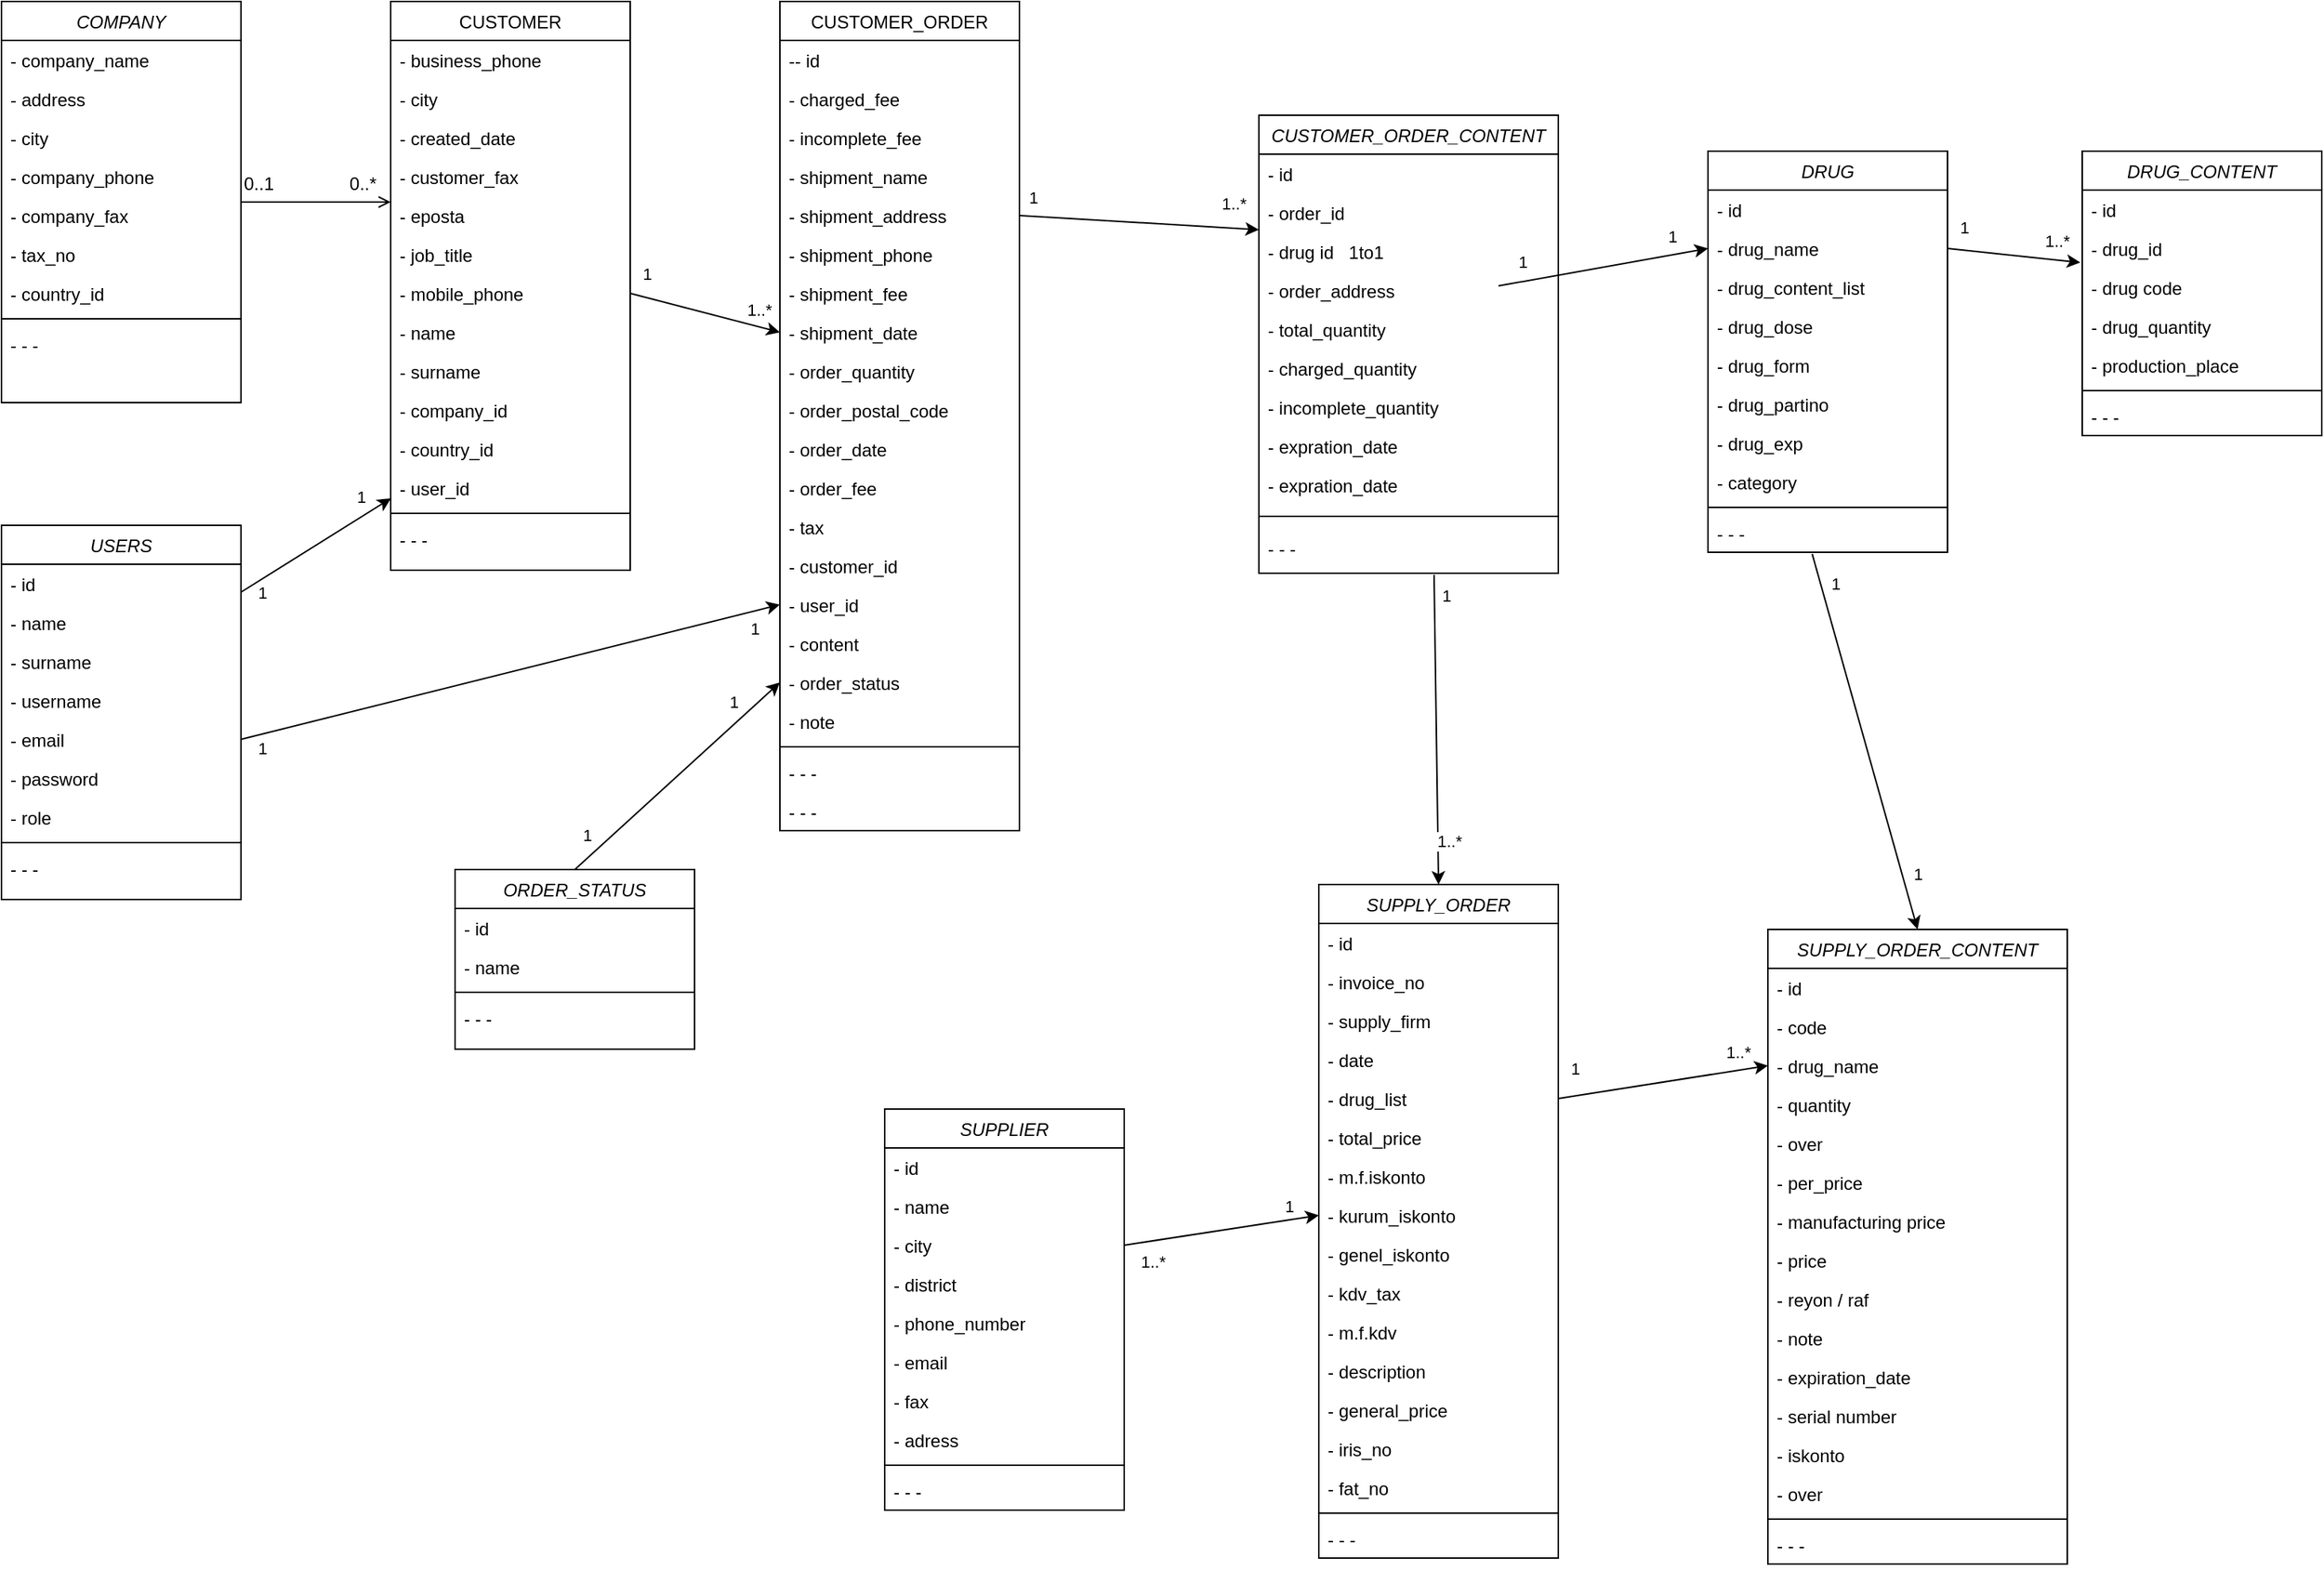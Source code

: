 <mxfile version="13.8.8" type="github">
  <diagram id="C5RBs43oDa-KdzZeNtuy" name="Page-1">
    <mxGraphModel dx="1460" dy="577" grid="1" gridSize="10" guides="1" tooltips="1" connect="1" arrows="1" fold="1" page="1" pageScale="1" pageWidth="827" pageHeight="1169" math="0" shadow="0">
      <root>
        <mxCell id="WIyWlLk6GJQsqaUBKTNV-0" />
        <mxCell id="WIyWlLk6GJQsqaUBKTNV-1" parent="WIyWlLk6GJQsqaUBKTNV-0" />
        <mxCell id="zkfFHV4jXpPFQw0GAbJ--0" value="COMPANY&#xa;" style="swimlane;fontStyle=2;align=center;verticalAlign=top;childLayout=stackLayout;horizontal=1;startSize=26;horizontalStack=0;resizeParent=1;resizeLast=0;collapsible=1;marginBottom=0;rounded=0;shadow=0;strokeWidth=1;" parent="WIyWlLk6GJQsqaUBKTNV-1" vertex="1">
          <mxGeometry x="30" y="30" width="160" height="268" as="geometry">
            <mxRectangle x="230" y="140" width="160" height="26" as="alternateBounds" />
          </mxGeometry>
        </mxCell>
        <mxCell id="zkfFHV4jXpPFQw0GAbJ--1" value="- company_name" style="text;align=left;verticalAlign=top;spacingLeft=4;spacingRight=4;overflow=hidden;rotatable=0;points=[[0,0.5],[1,0.5]];portConstraint=eastwest;" parent="zkfFHV4jXpPFQw0GAbJ--0" vertex="1">
          <mxGeometry y="26" width="160" height="26" as="geometry" />
        </mxCell>
        <mxCell id="IGOX1O0Ey2SUrrehoA98-3" value="- address" style="text;align=left;verticalAlign=top;spacingLeft=4;spacingRight=4;overflow=hidden;rotatable=0;points=[[0,0.5],[1,0.5]];portConstraint=eastwest;" parent="zkfFHV4jXpPFQw0GAbJ--0" vertex="1">
          <mxGeometry y="52" width="160" height="26" as="geometry" />
        </mxCell>
        <mxCell id="IGOX1O0Ey2SUrrehoA98-4" value="- city" style="text;align=left;verticalAlign=top;spacingLeft=4;spacingRight=4;overflow=hidden;rotatable=0;points=[[0,0.5],[1,0.5]];portConstraint=eastwest;" parent="zkfFHV4jXpPFQw0GAbJ--0" vertex="1">
          <mxGeometry y="78" width="160" height="26" as="geometry" />
        </mxCell>
        <mxCell id="zkfFHV4jXpPFQw0GAbJ--2" value="- company_phone" style="text;align=left;verticalAlign=top;spacingLeft=4;spacingRight=4;overflow=hidden;rotatable=0;points=[[0,0.5],[1,0.5]];portConstraint=eastwest;rounded=0;shadow=0;html=0;" parent="zkfFHV4jXpPFQw0GAbJ--0" vertex="1">
          <mxGeometry y="104" width="160" height="26" as="geometry" />
        </mxCell>
        <mxCell id="IGOX1O0Ey2SUrrehoA98-12" value="- company_fax" style="text;align=left;verticalAlign=top;spacingLeft=4;spacingRight=4;overflow=hidden;rotatable=0;points=[[0,0.5],[1,0.5]];portConstraint=eastwest;rounded=0;shadow=0;html=0;" parent="zkfFHV4jXpPFQw0GAbJ--0" vertex="1">
          <mxGeometry y="130" width="160" height="26" as="geometry" />
        </mxCell>
        <mxCell id="zkfFHV4jXpPFQw0GAbJ--3" value="- tax_no" style="text;align=left;verticalAlign=top;spacingLeft=4;spacingRight=4;overflow=hidden;rotatable=0;points=[[0,0.5],[1,0.5]];portConstraint=eastwest;rounded=0;shadow=0;html=0;" parent="zkfFHV4jXpPFQw0GAbJ--0" vertex="1">
          <mxGeometry y="156" width="160" height="26" as="geometry" />
        </mxCell>
        <mxCell id="IGOX1O0Ey2SUrrehoA98-0" value="- country_id" style="text;align=left;verticalAlign=top;spacingLeft=4;spacingRight=4;overflow=hidden;rotatable=0;points=[[0,0.5],[1,0.5]];portConstraint=eastwest;rounded=0;shadow=0;html=0;" parent="zkfFHV4jXpPFQw0GAbJ--0" vertex="1">
          <mxGeometry y="182" width="160" height="26" as="geometry" />
        </mxCell>
        <mxCell id="zkfFHV4jXpPFQw0GAbJ--4" value="" style="line;html=1;strokeWidth=1;align=left;verticalAlign=middle;spacingTop=-1;spacingLeft=3;spacingRight=3;rotatable=0;labelPosition=right;points=[];portConstraint=eastwest;" parent="zkfFHV4jXpPFQw0GAbJ--0" vertex="1">
          <mxGeometry y="208" width="160" height="8" as="geometry" />
        </mxCell>
        <mxCell id="zkfFHV4jXpPFQw0GAbJ--5" value="- - - " style="text;align=left;verticalAlign=top;spacingLeft=4;spacingRight=4;overflow=hidden;rotatable=0;points=[[0,0.5],[1,0.5]];portConstraint=eastwest;" parent="zkfFHV4jXpPFQw0GAbJ--0" vertex="1">
          <mxGeometry y="216" width="160" height="26" as="geometry" />
        </mxCell>
        <mxCell id="zkfFHV4jXpPFQw0GAbJ--17" value="CUSTOMER&#xa;" style="swimlane;fontStyle=0;align=center;verticalAlign=top;childLayout=stackLayout;horizontal=1;startSize=26;horizontalStack=0;resizeParent=1;resizeLast=0;collapsible=1;marginBottom=0;rounded=0;shadow=0;strokeWidth=1;" parent="WIyWlLk6GJQsqaUBKTNV-1" vertex="1">
          <mxGeometry x="290" y="30" width="160" height="380" as="geometry">
            <mxRectangle x="550" y="140" width="160" height="26" as="alternateBounds" />
          </mxGeometry>
        </mxCell>
        <mxCell id="zkfFHV4jXpPFQw0GAbJ--18" value="- business_phone" style="text;align=left;verticalAlign=top;spacingLeft=4;spacingRight=4;overflow=hidden;rotatable=0;points=[[0,0.5],[1,0.5]];portConstraint=eastwest;" parent="zkfFHV4jXpPFQw0GAbJ--17" vertex="1">
          <mxGeometry y="26" width="160" height="26" as="geometry" />
        </mxCell>
        <mxCell id="IGOX1O0Ey2SUrrehoA98-5" value="- city" style="text;align=left;verticalAlign=top;spacingLeft=4;spacingRight=4;overflow=hidden;rotatable=0;points=[[0,0.5],[1,0.5]];portConstraint=eastwest;" parent="zkfFHV4jXpPFQw0GAbJ--17" vertex="1">
          <mxGeometry y="52" width="160" height="26" as="geometry" />
        </mxCell>
        <mxCell id="IGOX1O0Ey2SUrrehoA98-6" value="- created_date" style="text;align=left;verticalAlign=top;spacingLeft=4;spacingRight=4;overflow=hidden;rotatable=0;points=[[0,0.5],[1,0.5]];portConstraint=eastwest;" parent="zkfFHV4jXpPFQw0GAbJ--17" vertex="1">
          <mxGeometry y="78" width="160" height="26" as="geometry" />
        </mxCell>
        <mxCell id="IGOX1O0Ey2SUrrehoA98-7" value="- customer_fax" style="text;align=left;verticalAlign=top;spacingLeft=4;spacingRight=4;overflow=hidden;rotatable=0;points=[[0,0.5],[1,0.5]];portConstraint=eastwest;" parent="zkfFHV4jXpPFQw0GAbJ--17" vertex="1">
          <mxGeometry y="104" width="160" height="26" as="geometry" />
        </mxCell>
        <mxCell id="zkfFHV4jXpPFQw0GAbJ--19" value="- eposta" style="text;align=left;verticalAlign=top;spacingLeft=4;spacingRight=4;overflow=hidden;rotatable=0;points=[[0,0.5],[1,0.5]];portConstraint=eastwest;rounded=0;shadow=0;html=0;" parent="zkfFHV4jXpPFQw0GAbJ--17" vertex="1">
          <mxGeometry y="130" width="160" height="26" as="geometry" />
        </mxCell>
        <mxCell id="zkfFHV4jXpPFQw0GAbJ--20" value="- job_title" style="text;align=left;verticalAlign=top;spacingLeft=4;spacingRight=4;overflow=hidden;rotatable=0;points=[[0,0.5],[1,0.5]];portConstraint=eastwest;rounded=0;shadow=0;html=0;" parent="zkfFHV4jXpPFQw0GAbJ--17" vertex="1">
          <mxGeometry y="156" width="160" height="26" as="geometry" />
        </mxCell>
        <mxCell id="zkfFHV4jXpPFQw0GAbJ--21" value="- mobile_phone&#xa;" style="text;align=left;verticalAlign=top;spacingLeft=4;spacingRight=4;overflow=hidden;rotatable=0;points=[[0,0.5],[1,0.5]];portConstraint=eastwest;rounded=0;shadow=0;html=0;" parent="zkfFHV4jXpPFQw0GAbJ--17" vertex="1">
          <mxGeometry y="182" width="160" height="26" as="geometry" />
        </mxCell>
        <mxCell id="zkfFHV4jXpPFQw0GAbJ--22" value="- name" style="text;align=left;verticalAlign=top;spacingLeft=4;spacingRight=4;overflow=hidden;rotatable=0;points=[[0,0.5],[1,0.5]];portConstraint=eastwest;rounded=0;shadow=0;html=0;" parent="zkfFHV4jXpPFQw0GAbJ--17" vertex="1">
          <mxGeometry y="208" width="160" height="26" as="geometry" />
        </mxCell>
        <mxCell id="IGOX1O0Ey2SUrrehoA98-8" value="- surname" style="text;align=left;verticalAlign=top;spacingLeft=4;spacingRight=4;overflow=hidden;rotatable=0;points=[[0,0.5],[1,0.5]];portConstraint=eastwest;rounded=0;shadow=0;html=0;" parent="zkfFHV4jXpPFQw0GAbJ--17" vertex="1">
          <mxGeometry y="234" width="160" height="26" as="geometry" />
        </mxCell>
        <mxCell id="IGOX1O0Ey2SUrrehoA98-9" value="- company_id" style="text;align=left;verticalAlign=top;spacingLeft=4;spacingRight=4;overflow=hidden;rotatable=0;points=[[0,0.5],[1,0.5]];portConstraint=eastwest;rounded=0;shadow=0;html=0;" parent="zkfFHV4jXpPFQw0GAbJ--17" vertex="1">
          <mxGeometry y="260" width="160" height="26" as="geometry" />
        </mxCell>
        <mxCell id="IGOX1O0Ey2SUrrehoA98-10" value="- country_id" style="text;align=left;verticalAlign=top;spacingLeft=4;spacingRight=4;overflow=hidden;rotatable=0;points=[[0,0.5],[1,0.5]];portConstraint=eastwest;rounded=0;shadow=0;html=0;" parent="zkfFHV4jXpPFQw0GAbJ--17" vertex="1">
          <mxGeometry y="286" width="160" height="26" as="geometry" />
        </mxCell>
        <mxCell id="IGOX1O0Ey2SUrrehoA98-11" value="- user_id" style="text;align=left;verticalAlign=top;spacingLeft=4;spacingRight=4;overflow=hidden;rotatable=0;points=[[0,0.5],[1,0.5]];portConstraint=eastwest;rounded=0;shadow=0;html=0;" parent="zkfFHV4jXpPFQw0GAbJ--17" vertex="1">
          <mxGeometry y="312" width="160" height="26" as="geometry" />
        </mxCell>
        <mxCell id="zkfFHV4jXpPFQw0GAbJ--23" value="" style="line;html=1;strokeWidth=1;align=left;verticalAlign=middle;spacingTop=-1;spacingLeft=3;spacingRight=3;rotatable=0;labelPosition=right;points=[];portConstraint=eastwest;" parent="zkfFHV4jXpPFQw0GAbJ--17" vertex="1">
          <mxGeometry y="338" width="160" height="8" as="geometry" />
        </mxCell>
        <mxCell id="zkfFHV4jXpPFQw0GAbJ--24" value="- - - " style="text;align=left;verticalAlign=top;spacingLeft=4;spacingRight=4;overflow=hidden;rotatable=0;points=[[0,0.5],[1,0.5]];portConstraint=eastwest;" parent="zkfFHV4jXpPFQw0GAbJ--17" vertex="1">
          <mxGeometry y="346" width="160" height="26" as="geometry" />
        </mxCell>
        <mxCell id="zkfFHV4jXpPFQw0GAbJ--26" value="" style="endArrow=open;shadow=0;strokeWidth=1;rounded=0;endFill=1;edgeStyle=elbowEdgeStyle;elbow=vertical;" parent="WIyWlLk6GJQsqaUBKTNV-1" source="zkfFHV4jXpPFQw0GAbJ--0" target="zkfFHV4jXpPFQw0GAbJ--17" edge="1">
          <mxGeometry x="0.5" y="41" relative="1" as="geometry">
            <mxPoint x="380" y="192" as="sourcePoint" />
            <mxPoint x="540" y="192" as="targetPoint" />
            <mxPoint x="-40" y="32" as="offset" />
          </mxGeometry>
        </mxCell>
        <mxCell id="zkfFHV4jXpPFQw0GAbJ--27" value="0..1" style="resizable=0;align=left;verticalAlign=bottom;labelBackgroundColor=none;fontSize=12;" parent="zkfFHV4jXpPFQw0GAbJ--26" connectable="0" vertex="1">
          <mxGeometry x="-1" relative="1" as="geometry">
            <mxPoint y="-3.72" as="offset" />
          </mxGeometry>
        </mxCell>
        <mxCell id="zkfFHV4jXpPFQw0GAbJ--28" value="0..*" style="resizable=0;align=right;verticalAlign=bottom;labelBackgroundColor=none;fontSize=12;" parent="zkfFHV4jXpPFQw0GAbJ--26" connectable="0" vertex="1">
          <mxGeometry x="1" relative="1" as="geometry">
            <mxPoint x="-7.93" y="-3.72" as="offset" />
          </mxGeometry>
        </mxCell>
        <mxCell id="IGOX1O0Ey2SUrrehoA98-16" value="CUSTOMER_ORDER" style="swimlane;fontStyle=0;align=center;verticalAlign=top;childLayout=stackLayout;horizontal=1;startSize=26;horizontalStack=0;resizeParent=1;resizeLast=0;collapsible=1;marginBottom=0;rounded=0;shadow=0;strokeWidth=1;" parent="WIyWlLk6GJQsqaUBKTNV-1" vertex="1">
          <mxGeometry x="550" y="30" width="160" height="554" as="geometry">
            <mxRectangle x="550" y="140" width="160" height="26" as="alternateBounds" />
          </mxGeometry>
        </mxCell>
        <mxCell id="IGOX1O0Ey2SUrrehoA98-17" value="-- id" style="text;align=left;verticalAlign=top;spacingLeft=4;spacingRight=4;overflow=hidden;rotatable=0;points=[[0,0.5],[1,0.5]];portConstraint=eastwest;" parent="IGOX1O0Ey2SUrrehoA98-16" vertex="1">
          <mxGeometry y="26" width="160" height="26" as="geometry" />
        </mxCell>
        <mxCell id="mDpFvBG_IPXIdxK37xss-3" value="- charged_fee" style="text;align=left;verticalAlign=top;spacingLeft=4;spacingRight=4;overflow=hidden;rotatable=0;points=[[0,0.5],[1,0.5]];portConstraint=eastwest;" parent="IGOX1O0Ey2SUrrehoA98-16" vertex="1">
          <mxGeometry y="52" width="160" height="26" as="geometry" />
        </mxCell>
        <mxCell id="IGOX1O0Ey2SUrrehoA98-18" value="- incomplete_fee" style="text;align=left;verticalAlign=top;spacingLeft=4;spacingRight=4;overflow=hidden;rotatable=0;points=[[0,0.5],[1,0.5]];portConstraint=eastwest;" parent="IGOX1O0Ey2SUrrehoA98-16" vertex="1">
          <mxGeometry y="78" width="160" height="26" as="geometry" />
        </mxCell>
        <mxCell id="IGOX1O0Ey2SUrrehoA98-19" value="- shipment_name" style="text;align=left;verticalAlign=top;spacingLeft=4;spacingRight=4;overflow=hidden;rotatable=0;points=[[0,0.5],[1,0.5]];portConstraint=eastwest;" parent="IGOX1O0Ey2SUrrehoA98-16" vertex="1">
          <mxGeometry y="104" width="160" height="26" as="geometry" />
        </mxCell>
        <mxCell id="IGOX1O0Ey2SUrrehoA98-20" value="- shipment_address" style="text;align=left;verticalAlign=top;spacingLeft=4;spacingRight=4;overflow=hidden;rotatable=0;points=[[0,0.5],[1,0.5]];portConstraint=eastwest;" parent="IGOX1O0Ey2SUrrehoA98-16" vertex="1">
          <mxGeometry y="130" width="160" height="26" as="geometry" />
        </mxCell>
        <mxCell id="IGOX1O0Ey2SUrrehoA98-21" value="- shipment_phone" style="text;align=left;verticalAlign=top;spacingLeft=4;spacingRight=4;overflow=hidden;rotatable=0;points=[[0,0.5],[1,0.5]];portConstraint=eastwest;rounded=0;shadow=0;html=0;" parent="IGOX1O0Ey2SUrrehoA98-16" vertex="1">
          <mxGeometry y="156" width="160" height="26" as="geometry" />
        </mxCell>
        <mxCell id="IGOX1O0Ey2SUrrehoA98-22" value="- shipment_fee" style="text;align=left;verticalAlign=top;spacingLeft=4;spacingRight=4;overflow=hidden;rotatable=0;points=[[0,0.5],[1,0.5]];portConstraint=eastwest;rounded=0;shadow=0;html=0;" parent="IGOX1O0Ey2SUrrehoA98-16" vertex="1">
          <mxGeometry y="182" width="160" height="26" as="geometry" />
        </mxCell>
        <mxCell id="IGOX1O0Ey2SUrrehoA98-23" value="- shipment_date" style="text;align=left;verticalAlign=top;spacingLeft=4;spacingRight=4;overflow=hidden;rotatable=0;points=[[0,0.5],[1,0.5]];portConstraint=eastwest;rounded=0;shadow=0;html=0;" parent="IGOX1O0Ey2SUrrehoA98-16" vertex="1">
          <mxGeometry y="208" width="160" height="26" as="geometry" />
        </mxCell>
        <mxCell id="IGOX1O0Ey2SUrrehoA98-24" value="- order_quantity" style="text;align=left;verticalAlign=top;spacingLeft=4;spacingRight=4;overflow=hidden;rotatable=0;points=[[0,0.5],[1,0.5]];portConstraint=eastwest;rounded=0;shadow=0;html=0;" parent="IGOX1O0Ey2SUrrehoA98-16" vertex="1">
          <mxGeometry y="234" width="160" height="26" as="geometry" />
        </mxCell>
        <mxCell id="IGOX1O0Ey2SUrrehoA98-27" value="- order_postal_code" style="text;align=left;verticalAlign=top;spacingLeft=4;spacingRight=4;overflow=hidden;rotatable=0;points=[[0,0.5],[1,0.5]];portConstraint=eastwest;rounded=0;shadow=0;html=0;" parent="IGOX1O0Ey2SUrrehoA98-16" vertex="1">
          <mxGeometry y="260" width="160" height="26" as="geometry" />
        </mxCell>
        <mxCell id="IGOX1O0Ey2SUrrehoA98-28" value="- order_date" style="text;align=left;verticalAlign=top;spacingLeft=4;spacingRight=4;overflow=hidden;rotatable=0;points=[[0,0.5],[1,0.5]];portConstraint=eastwest;rounded=0;shadow=0;html=0;" parent="IGOX1O0Ey2SUrrehoA98-16" vertex="1">
          <mxGeometry y="286" width="160" height="26" as="geometry" />
        </mxCell>
        <mxCell id="IGOX1O0Ey2SUrrehoA98-32" value="- order_fee" style="text;align=left;verticalAlign=top;spacingLeft=4;spacingRight=4;overflow=hidden;rotatable=0;points=[[0,0.5],[1,0.5]];portConstraint=eastwest;rounded=0;shadow=0;html=0;" parent="IGOX1O0Ey2SUrrehoA98-16" vertex="1">
          <mxGeometry y="312" width="160" height="26" as="geometry" />
        </mxCell>
        <mxCell id="IGOX1O0Ey2SUrrehoA98-33" value="- tax" style="text;align=left;verticalAlign=top;spacingLeft=4;spacingRight=4;overflow=hidden;rotatable=0;points=[[0,0.5],[1,0.5]];portConstraint=eastwest;rounded=0;shadow=0;html=0;" parent="IGOX1O0Ey2SUrrehoA98-16" vertex="1">
          <mxGeometry y="338" width="160" height="26" as="geometry" />
        </mxCell>
        <mxCell id="IGOX1O0Ey2SUrrehoA98-35" value="- customer_id" style="text;align=left;verticalAlign=top;spacingLeft=4;spacingRight=4;overflow=hidden;rotatable=0;points=[[0,0.5],[1,0.5]];portConstraint=eastwest;rounded=0;shadow=0;html=0;" parent="IGOX1O0Ey2SUrrehoA98-16" vertex="1">
          <mxGeometry y="364" width="160" height="26" as="geometry" />
        </mxCell>
        <mxCell id="IGOX1O0Ey2SUrrehoA98-42" value="- user_id" style="text;align=left;verticalAlign=top;spacingLeft=4;spacingRight=4;overflow=hidden;rotatable=0;points=[[0,0.5],[1,0.5]];portConstraint=eastwest;rounded=0;shadow=0;html=0;" parent="IGOX1O0Ey2SUrrehoA98-16" vertex="1">
          <mxGeometry y="390" width="160" height="26" as="geometry" />
        </mxCell>
        <mxCell id="IGOX1O0Ey2SUrrehoA98-55" value="- content" style="text;align=left;verticalAlign=top;spacingLeft=4;spacingRight=4;overflow=hidden;rotatable=0;points=[[0,0.5],[1,0.5]];portConstraint=eastwest;rounded=0;shadow=0;html=0;" parent="IGOX1O0Ey2SUrrehoA98-16" vertex="1">
          <mxGeometry y="416" width="160" height="26" as="geometry" />
        </mxCell>
        <mxCell id="IGOX1O0Ey2SUrrehoA98-34" value="- order_status" style="text;align=left;verticalAlign=top;spacingLeft=4;spacingRight=4;overflow=hidden;rotatable=0;points=[[0,0.5],[1,0.5]];portConstraint=eastwest;rounded=0;shadow=0;html=0;" parent="IGOX1O0Ey2SUrrehoA98-16" vertex="1">
          <mxGeometry y="442" width="160" height="26" as="geometry" />
        </mxCell>
        <mxCell id="mDpFvBG_IPXIdxK37xss-0" value="- note" style="text;align=left;verticalAlign=top;spacingLeft=4;spacingRight=4;overflow=hidden;rotatable=0;points=[[0,0.5],[1,0.5]];portConstraint=eastwest;rounded=0;shadow=0;html=0;" parent="IGOX1O0Ey2SUrrehoA98-16" vertex="1">
          <mxGeometry y="468" width="160" height="26" as="geometry" />
        </mxCell>
        <mxCell id="IGOX1O0Ey2SUrrehoA98-29" value="" style="line;html=1;strokeWidth=1;align=left;verticalAlign=middle;spacingTop=-1;spacingLeft=3;spacingRight=3;rotatable=0;labelPosition=right;points=[];portConstraint=eastwest;" parent="IGOX1O0Ey2SUrrehoA98-16" vertex="1">
          <mxGeometry y="494" width="160" height="8" as="geometry" />
        </mxCell>
        <mxCell id="-wMHLrbXu-dVgW8Rs6eD-16" value="- - -" style="text;align=left;verticalAlign=top;spacingLeft=4;spacingRight=4;overflow=hidden;rotatable=0;points=[[0,0.5],[1,0.5]];portConstraint=eastwest;" vertex="1" parent="IGOX1O0Ey2SUrrehoA98-16">
          <mxGeometry y="502" width="160" height="26" as="geometry" />
        </mxCell>
        <mxCell id="IGOX1O0Ey2SUrrehoA98-31" value="- - -" style="text;align=left;verticalAlign=top;spacingLeft=4;spacingRight=4;overflow=hidden;rotatable=0;points=[[0,0.5],[1,0.5]];portConstraint=eastwest;" parent="IGOX1O0Ey2SUrrehoA98-16" vertex="1">
          <mxGeometry y="528" width="160" height="26" as="geometry" />
        </mxCell>
        <mxCell id="IGOX1O0Ey2SUrrehoA98-36" value="" style="endArrow=classic;html=1;entryX=0;entryY=0.5;entryDx=0;entryDy=0;exitX=1;exitY=0.5;exitDx=0;exitDy=0;" parent="WIyWlLk6GJQsqaUBKTNV-1" source="zkfFHV4jXpPFQw0GAbJ--21" target="IGOX1O0Ey2SUrrehoA98-23" edge="1">
          <mxGeometry width="50" height="50" relative="1" as="geometry">
            <mxPoint x="400" y="380" as="sourcePoint" />
            <mxPoint x="450" y="330" as="targetPoint" />
          </mxGeometry>
        </mxCell>
        <mxCell id="IGOX1O0Ey2SUrrehoA98-40" value="1..*" style="edgeLabel;html=1;align=center;verticalAlign=middle;resizable=0;points=[];" parent="IGOX1O0Ey2SUrrehoA98-36" vertex="1" connectable="0">
          <mxGeometry x="0.807" relative="1" as="geometry">
            <mxPoint x="-4.76" y="-13" as="offset" />
          </mxGeometry>
        </mxCell>
        <mxCell id="IGOX1O0Ey2SUrrehoA98-41" value="1" style="edgeLabel;html=1;align=center;verticalAlign=middle;resizable=0;points=[];" parent="IGOX1O0Ey2SUrrehoA98-36" vertex="1" connectable="0">
          <mxGeometry x="-0.889" relative="1" as="geometry">
            <mxPoint x="5" y="-15" as="offset" />
          </mxGeometry>
        </mxCell>
        <mxCell id="IGOX1O0Ey2SUrrehoA98-43" value="CUSTOMER_ORDER_CONTENT" style="swimlane;fontStyle=2;align=center;verticalAlign=top;childLayout=stackLayout;horizontal=1;startSize=26;horizontalStack=0;resizeParent=1;resizeLast=0;collapsible=1;marginBottom=0;rounded=0;shadow=0;strokeWidth=1;" parent="WIyWlLk6GJQsqaUBKTNV-1" vertex="1">
          <mxGeometry x="870" y="106" width="200" height="306" as="geometry">
            <mxRectangle x="230" y="140" width="160" height="26" as="alternateBounds" />
          </mxGeometry>
        </mxCell>
        <mxCell id="IGOX1O0Ey2SUrrehoA98-44" value="- id" style="text;align=left;verticalAlign=top;spacingLeft=4;spacingRight=4;overflow=hidden;rotatable=0;points=[[0,0.5],[1,0.5]];portConstraint=eastwest;" parent="IGOX1O0Ey2SUrrehoA98-43" vertex="1">
          <mxGeometry y="26" width="200" height="26" as="geometry" />
        </mxCell>
        <mxCell id="mDpFvBG_IPXIdxK37xss-4" value="- order_id" style="text;align=left;verticalAlign=top;spacingLeft=4;spacingRight=4;overflow=hidden;rotatable=0;points=[[0,0.5],[1,0.5]];portConstraint=eastwest;" parent="IGOX1O0Ey2SUrrehoA98-43" vertex="1">
          <mxGeometry y="52" width="200" height="26" as="geometry" />
        </mxCell>
        <mxCell id="IGOX1O0Ey2SUrrehoA98-45" value="- drug id   1to1" style="text;align=left;verticalAlign=top;spacingLeft=4;spacingRight=4;overflow=hidden;rotatable=0;points=[[0,0.5],[1,0.5]];portConstraint=eastwest;" parent="IGOX1O0Ey2SUrrehoA98-43" vertex="1">
          <mxGeometry y="78" width="200" height="26" as="geometry" />
        </mxCell>
        <mxCell id="mDpFvBG_IPXIdxK37xss-2" value="- order_address" style="text;align=left;verticalAlign=top;spacingLeft=4;spacingRight=4;overflow=hidden;rotatable=0;points=[[0,0.5],[1,0.5]];portConstraint=eastwest;" parent="IGOX1O0Ey2SUrrehoA98-43" vertex="1">
          <mxGeometry y="104" width="200" height="26" as="geometry" />
        </mxCell>
        <mxCell id="FfY_ERTWUeE80XdWWICI-14" value="- total_quantity" style="text;align=left;verticalAlign=top;spacingLeft=4;spacingRight=4;overflow=hidden;rotatable=0;points=[[0,0.5],[1,0.5]];portConstraint=eastwest;" parent="IGOX1O0Ey2SUrrehoA98-43" vertex="1">
          <mxGeometry y="130" width="200" height="26" as="geometry" />
        </mxCell>
        <mxCell id="FfY_ERTWUeE80XdWWICI-15" value="- charged_quantity" style="text;align=left;verticalAlign=top;spacingLeft=4;spacingRight=4;overflow=hidden;rotatable=0;points=[[0,0.5],[1,0.5]];portConstraint=eastwest;" parent="IGOX1O0Ey2SUrrehoA98-43" vertex="1">
          <mxGeometry y="156" width="200" height="26" as="geometry" />
        </mxCell>
        <mxCell id="IGOX1O0Ey2SUrrehoA98-46" value="- incomplete_quantity" style="text;align=left;verticalAlign=top;spacingLeft=4;spacingRight=4;overflow=hidden;rotatable=0;points=[[0,0.5],[1,0.5]];portConstraint=eastwest;" parent="IGOX1O0Ey2SUrrehoA98-43" vertex="1">
          <mxGeometry y="182" width="200" height="26" as="geometry" />
        </mxCell>
        <mxCell id="-wMHLrbXu-dVgW8Rs6eD-17" value="- expration_date" style="text;align=left;verticalAlign=top;spacingLeft=4;spacingRight=4;overflow=hidden;rotatable=0;points=[[0,0.5],[1,0.5]];portConstraint=eastwest;" vertex="1" parent="IGOX1O0Ey2SUrrehoA98-43">
          <mxGeometry y="208" width="200" height="26" as="geometry" />
        </mxCell>
        <mxCell id="mDpFvBG_IPXIdxK37xss-5" value="- expration_date" style="text;align=left;verticalAlign=top;spacingLeft=4;spacingRight=4;overflow=hidden;rotatable=0;points=[[0,0.5],[1,0.5]];portConstraint=eastwest;" parent="IGOX1O0Ey2SUrrehoA98-43" vertex="1">
          <mxGeometry y="234" width="200" height="26" as="geometry" />
        </mxCell>
        <mxCell id="IGOX1O0Ey2SUrrehoA98-52" value="" style="line;html=1;strokeWidth=1;align=left;verticalAlign=middle;spacingTop=-1;spacingLeft=3;spacingRight=3;rotatable=0;labelPosition=right;points=[];portConstraint=eastwest;" parent="IGOX1O0Ey2SUrrehoA98-43" vertex="1">
          <mxGeometry y="260" width="200" height="16" as="geometry" />
        </mxCell>
        <mxCell id="IGOX1O0Ey2SUrrehoA98-53" value="- - -" style="text;align=left;verticalAlign=top;spacingLeft=4;spacingRight=4;overflow=hidden;rotatable=0;points=[[0,0.5],[1,0.5]];portConstraint=eastwest;" parent="IGOX1O0Ey2SUrrehoA98-43" vertex="1">
          <mxGeometry y="276" width="200" height="30" as="geometry" />
        </mxCell>
        <mxCell id="IGOX1O0Ey2SUrrehoA98-54" value="" style="endArrow=classic;html=1;entryX=0;entryY=0.25;entryDx=0;entryDy=0;exitX=1;exitY=0.5;exitDx=0;exitDy=0;" parent="WIyWlLk6GJQsqaUBKTNV-1" source="IGOX1O0Ey2SUrrehoA98-20" target="IGOX1O0Ey2SUrrehoA98-43" edge="1">
          <mxGeometry width="50" height="50" relative="1" as="geometry">
            <mxPoint x="520" y="430" as="sourcePoint" />
            <mxPoint x="250" y="390" as="targetPoint" />
          </mxGeometry>
        </mxCell>
        <mxCell id="IGOX1O0Ey2SUrrehoA98-56" value="1" style="edgeLabel;html=1;align=center;verticalAlign=middle;resizable=0;points=[];" parent="IGOX1O0Ey2SUrrehoA98-54" vertex="1" connectable="0">
          <mxGeometry x="-0.925" relative="1" as="geometry">
            <mxPoint x="2.38" y="-12.74" as="offset" />
          </mxGeometry>
        </mxCell>
        <mxCell id="IGOX1O0Ey2SUrrehoA98-57" value="1..*" style="edgeLabel;html=1;align=center;verticalAlign=middle;resizable=0;points=[];" parent="IGOX1O0Ey2SUrrehoA98-54" vertex="1" connectable="0">
          <mxGeometry x="0.901" y="-1" relative="1" as="geometry">
            <mxPoint x="-9.67" y="-18.51" as="offset" />
          </mxGeometry>
        </mxCell>
        <mxCell id="IGOX1O0Ey2SUrrehoA98-58" value="USERS" style="swimlane;fontStyle=2;align=center;verticalAlign=top;childLayout=stackLayout;horizontal=1;startSize=26;horizontalStack=0;resizeParent=1;resizeLast=0;collapsible=1;marginBottom=0;rounded=0;shadow=0;strokeWidth=1;" parent="WIyWlLk6GJQsqaUBKTNV-1" vertex="1">
          <mxGeometry x="30" y="380" width="160" height="250" as="geometry">
            <mxRectangle x="230" y="140" width="160" height="26" as="alternateBounds" />
          </mxGeometry>
        </mxCell>
        <mxCell id="IGOX1O0Ey2SUrrehoA98-59" value="- id" style="text;align=left;verticalAlign=top;spacingLeft=4;spacingRight=4;overflow=hidden;rotatable=0;points=[[0,0.5],[1,0.5]];portConstraint=eastwest;" parent="IGOX1O0Ey2SUrrehoA98-58" vertex="1">
          <mxGeometry y="26" width="160" height="26" as="geometry" />
        </mxCell>
        <mxCell id="IGOX1O0Ey2SUrrehoA98-60" value="- name" style="text;align=left;verticalAlign=top;spacingLeft=4;spacingRight=4;overflow=hidden;rotatable=0;points=[[0,0.5],[1,0.5]];portConstraint=eastwest;" parent="IGOX1O0Ey2SUrrehoA98-58" vertex="1">
          <mxGeometry y="52" width="160" height="26" as="geometry" />
        </mxCell>
        <mxCell id="IGOX1O0Ey2SUrrehoA98-61" value="- surname" style="text;align=left;verticalAlign=top;spacingLeft=4;spacingRight=4;overflow=hidden;rotatable=0;points=[[0,0.5],[1,0.5]];portConstraint=eastwest;" parent="IGOX1O0Ey2SUrrehoA98-58" vertex="1">
          <mxGeometry y="78" width="160" height="26" as="geometry" />
        </mxCell>
        <mxCell id="IGOX1O0Ey2SUrrehoA98-70" value="- username" style="text;align=left;verticalAlign=top;spacingLeft=4;spacingRight=4;overflow=hidden;rotatable=0;points=[[0,0.5],[1,0.5]];portConstraint=eastwest;" parent="IGOX1O0Ey2SUrrehoA98-58" vertex="1">
          <mxGeometry y="104" width="160" height="26" as="geometry" />
        </mxCell>
        <mxCell id="IGOX1O0Ey2SUrrehoA98-62" value="- email" style="text;align=left;verticalAlign=top;spacingLeft=4;spacingRight=4;overflow=hidden;rotatable=0;points=[[0,0.5],[1,0.5]];portConstraint=eastwest;rounded=0;shadow=0;html=0;" parent="IGOX1O0Ey2SUrrehoA98-58" vertex="1">
          <mxGeometry y="130" width="160" height="26" as="geometry" />
        </mxCell>
        <mxCell id="IGOX1O0Ey2SUrrehoA98-65" value="- password" style="text;align=left;verticalAlign=top;spacingLeft=4;spacingRight=4;overflow=hidden;rotatable=0;points=[[0,0.5],[1,0.5]];portConstraint=eastwest;rounded=0;shadow=0;html=0;" parent="IGOX1O0Ey2SUrrehoA98-58" vertex="1">
          <mxGeometry y="156" width="160" height="26" as="geometry" />
        </mxCell>
        <mxCell id="IGOX1O0Ey2SUrrehoA98-67" value="- role" style="text;align=left;verticalAlign=top;spacingLeft=4;spacingRight=4;overflow=hidden;rotatable=0;points=[[0,0.5],[1,0.5]];portConstraint=eastwest;rounded=0;shadow=0;html=0;" parent="IGOX1O0Ey2SUrrehoA98-58" vertex="1">
          <mxGeometry y="182" width="160" height="26" as="geometry" />
        </mxCell>
        <mxCell id="IGOX1O0Ey2SUrrehoA98-63" value="" style="line;html=1;strokeWidth=1;align=left;verticalAlign=middle;spacingTop=-1;spacingLeft=3;spacingRight=3;rotatable=0;labelPosition=right;points=[];portConstraint=eastwest;" parent="IGOX1O0Ey2SUrrehoA98-58" vertex="1">
          <mxGeometry y="208" width="160" height="8" as="geometry" />
        </mxCell>
        <mxCell id="IGOX1O0Ey2SUrrehoA98-64" value="- - -" style="text;align=left;verticalAlign=top;spacingLeft=4;spacingRight=4;overflow=hidden;rotatable=0;points=[[0,0.5],[1,0.5]];portConstraint=eastwest;" parent="IGOX1O0Ey2SUrrehoA98-58" vertex="1">
          <mxGeometry y="216" width="160" height="26" as="geometry" />
        </mxCell>
        <mxCell id="IGOX1O0Ey2SUrrehoA98-74" value="" style="endArrow=classic;html=1;exitX=0.999;exitY=0.721;exitDx=0;exitDy=0;exitPerimeter=0;entryX=0.001;entryY=0.769;entryDx=0;entryDy=0;entryPerimeter=0;" parent="WIyWlLk6GJQsqaUBKTNV-1" source="IGOX1O0Ey2SUrrehoA98-59" target="IGOX1O0Ey2SUrrehoA98-11" edge="1">
          <mxGeometry width="50" height="50" relative="1" as="geometry">
            <mxPoint x="190" y="430" as="sourcePoint" />
            <mxPoint x="287" y="335" as="targetPoint" />
          </mxGeometry>
        </mxCell>
        <mxCell id="IGOX1O0Ey2SUrrehoA98-75" value="1" style="edgeLabel;html=1;align=center;verticalAlign=middle;resizable=0;points=[];" parent="IGOX1O0Ey2SUrrehoA98-74" vertex="1" connectable="0">
          <mxGeometry x="-0.774" relative="1" as="geometry">
            <mxPoint x="2" y="7" as="offset" />
          </mxGeometry>
        </mxCell>
        <mxCell id="IGOX1O0Ey2SUrrehoA98-76" value="1" style="edgeLabel;html=1;align=center;verticalAlign=middle;resizable=0;points=[];" parent="IGOX1O0Ey2SUrrehoA98-74" vertex="1" connectable="0">
          <mxGeometry x="0.752" y="-1" relative="1" as="geometry">
            <mxPoint x="-8" y="-10" as="offset" />
          </mxGeometry>
        </mxCell>
        <mxCell id="IGOX1O0Ey2SUrrehoA98-77" value="" style="endArrow=classic;html=1;entryX=0;entryY=0.5;entryDx=0;entryDy=0;exitX=1;exitY=0.5;exitDx=0;exitDy=0;" parent="WIyWlLk6GJQsqaUBKTNV-1" source="IGOX1O0Ey2SUrrehoA98-62" target="IGOX1O0Ey2SUrrehoA98-42" edge="1">
          <mxGeometry width="50" height="50" relative="1" as="geometry">
            <mxPoint x="190" y="490" as="sourcePoint" />
            <mxPoint x="340" y="420" as="targetPoint" />
          </mxGeometry>
        </mxCell>
        <mxCell id="IGOX1O0Ey2SUrrehoA98-78" value="1" style="edgeLabel;html=1;align=center;verticalAlign=middle;resizable=0;points=[];" parent="IGOX1O0Ey2SUrrehoA98-77" vertex="1" connectable="0">
          <mxGeometry x="-0.91" y="-3" relative="1" as="geometry">
            <mxPoint x="-3" y="7" as="offset" />
          </mxGeometry>
        </mxCell>
        <mxCell id="IGOX1O0Ey2SUrrehoA98-79" value="1" style="edgeLabel;html=1;align=center;verticalAlign=middle;resizable=0;points=[];" parent="IGOX1O0Ey2SUrrehoA98-77" vertex="1" connectable="0">
          <mxGeometry x="0.915" y="1" relative="1" as="geometry">
            <mxPoint x="-2" y="13" as="offset" />
          </mxGeometry>
        </mxCell>
        <mxCell id="VhMwUYRNfY7Nuu_vpCEj-10" value="SUPPLY_ORDER" style="swimlane;fontStyle=2;align=center;verticalAlign=top;childLayout=stackLayout;horizontal=1;startSize=26;horizontalStack=0;resizeParent=1;resizeLast=0;collapsible=1;marginBottom=0;rounded=0;shadow=0;strokeWidth=1;" parent="WIyWlLk6GJQsqaUBKTNV-1" vertex="1">
          <mxGeometry x="910" y="620" width="160" height="450" as="geometry">
            <mxRectangle x="230" y="140" width="160" height="26" as="alternateBounds" />
          </mxGeometry>
        </mxCell>
        <mxCell id="VhMwUYRNfY7Nuu_vpCEj-11" value="- id" style="text;align=left;verticalAlign=top;spacingLeft=4;spacingRight=4;overflow=hidden;rotatable=0;points=[[0,0.5],[1,0.5]];portConstraint=eastwest;" parent="VhMwUYRNfY7Nuu_vpCEj-10" vertex="1">
          <mxGeometry y="26" width="160" height="26" as="geometry" />
        </mxCell>
        <mxCell id="VhMwUYRNfY7Nuu_vpCEj-12" value="- invoice_no" style="text;align=left;verticalAlign=top;spacingLeft=4;spacingRight=4;overflow=hidden;rotatable=0;points=[[0,0.5],[1,0.5]];portConstraint=eastwest;" parent="VhMwUYRNfY7Nuu_vpCEj-10" vertex="1">
          <mxGeometry y="52" width="160" height="26" as="geometry" />
        </mxCell>
        <mxCell id="VhMwUYRNfY7Nuu_vpCEj-13" value="- supply_firm" style="text;align=left;verticalAlign=top;spacingLeft=4;spacingRight=4;overflow=hidden;rotatable=0;points=[[0,0.5],[1,0.5]];portConstraint=eastwest;" parent="VhMwUYRNfY7Nuu_vpCEj-10" vertex="1">
          <mxGeometry y="78" width="160" height="26" as="geometry" />
        </mxCell>
        <mxCell id="VhMwUYRNfY7Nuu_vpCEj-14" value="- date" style="text;align=left;verticalAlign=top;spacingLeft=4;spacingRight=4;overflow=hidden;rotatable=0;points=[[0,0.5],[1,0.5]];portConstraint=eastwest;" parent="VhMwUYRNfY7Nuu_vpCEj-10" vertex="1">
          <mxGeometry y="104" width="160" height="26" as="geometry" />
        </mxCell>
        <mxCell id="VhMwUYRNfY7Nuu_vpCEj-39" value="- drug_list" style="text;align=left;verticalAlign=top;spacingLeft=4;spacingRight=4;overflow=hidden;rotatable=0;points=[[0,0.5],[1,0.5]];portConstraint=eastwest;" parent="VhMwUYRNfY7Nuu_vpCEj-10" vertex="1">
          <mxGeometry y="130" width="160" height="26" as="geometry" />
        </mxCell>
        <mxCell id="VhMwUYRNfY7Nuu_vpCEj-40" value="- total_price" style="text;align=left;verticalAlign=top;spacingLeft=4;spacingRight=4;overflow=hidden;rotatable=0;points=[[0,0.5],[1,0.5]];portConstraint=eastwest;" parent="VhMwUYRNfY7Nuu_vpCEj-10" vertex="1">
          <mxGeometry y="156" width="160" height="26" as="geometry" />
        </mxCell>
        <mxCell id="VhMwUYRNfY7Nuu_vpCEj-41" value="- m.f.iskonto" style="text;align=left;verticalAlign=top;spacingLeft=4;spacingRight=4;overflow=hidden;rotatable=0;points=[[0,0.5],[1,0.5]];portConstraint=eastwest;" parent="VhMwUYRNfY7Nuu_vpCEj-10" vertex="1">
          <mxGeometry y="182" width="160" height="26" as="geometry" />
        </mxCell>
        <mxCell id="VhMwUYRNfY7Nuu_vpCEj-44" value="- kurum_iskonto" style="text;align=left;verticalAlign=top;spacingLeft=4;spacingRight=4;overflow=hidden;rotatable=0;points=[[0,0.5],[1,0.5]];portConstraint=eastwest;" parent="VhMwUYRNfY7Nuu_vpCEj-10" vertex="1">
          <mxGeometry y="208" width="160" height="26" as="geometry" />
        </mxCell>
        <mxCell id="VhMwUYRNfY7Nuu_vpCEj-45" value="- genel_iskonto" style="text;align=left;verticalAlign=top;spacingLeft=4;spacingRight=4;overflow=hidden;rotatable=0;points=[[0,0.5],[1,0.5]];portConstraint=eastwest;" parent="VhMwUYRNfY7Nuu_vpCEj-10" vertex="1">
          <mxGeometry y="234" width="160" height="26" as="geometry" />
        </mxCell>
        <mxCell id="VhMwUYRNfY7Nuu_vpCEj-42" value="- kdv_tax" style="text;align=left;verticalAlign=top;spacingLeft=4;spacingRight=4;overflow=hidden;rotatable=0;points=[[0,0.5],[1,0.5]];portConstraint=eastwest;" parent="VhMwUYRNfY7Nuu_vpCEj-10" vertex="1">
          <mxGeometry y="260" width="160" height="26" as="geometry" />
        </mxCell>
        <mxCell id="VhMwUYRNfY7Nuu_vpCEj-46" value="- m.f.kdv" style="text;align=left;verticalAlign=top;spacingLeft=4;spacingRight=4;overflow=hidden;rotatable=0;points=[[0,0.5],[1,0.5]];portConstraint=eastwest;" parent="VhMwUYRNfY7Nuu_vpCEj-10" vertex="1">
          <mxGeometry y="286" width="160" height="26" as="geometry" />
        </mxCell>
        <mxCell id="VhMwUYRNfY7Nuu_vpCEj-47" value="- description" style="text;align=left;verticalAlign=top;spacingLeft=4;spacingRight=4;overflow=hidden;rotatable=0;points=[[0,0.5],[1,0.5]];portConstraint=eastwest;" parent="VhMwUYRNfY7Nuu_vpCEj-10" vertex="1">
          <mxGeometry y="312" width="160" height="26" as="geometry" />
        </mxCell>
        <mxCell id="VhMwUYRNfY7Nuu_vpCEj-48" value="- general_price" style="text;align=left;verticalAlign=top;spacingLeft=4;spacingRight=4;overflow=hidden;rotatable=0;points=[[0,0.5],[1,0.5]];portConstraint=eastwest;" parent="VhMwUYRNfY7Nuu_vpCEj-10" vertex="1">
          <mxGeometry y="338" width="160" height="26" as="geometry" />
        </mxCell>
        <mxCell id="VhMwUYRNfY7Nuu_vpCEj-49" value="- iris_no" style="text;align=left;verticalAlign=top;spacingLeft=4;spacingRight=4;overflow=hidden;rotatable=0;points=[[0,0.5],[1,0.5]];portConstraint=eastwest;" parent="VhMwUYRNfY7Nuu_vpCEj-10" vertex="1">
          <mxGeometry y="364" width="160" height="26" as="geometry" />
        </mxCell>
        <mxCell id="VhMwUYRNfY7Nuu_vpCEj-50" value="- fat_no" style="text;align=left;verticalAlign=top;spacingLeft=4;spacingRight=4;overflow=hidden;rotatable=0;points=[[0,0.5],[1,0.5]];portConstraint=eastwest;" parent="VhMwUYRNfY7Nuu_vpCEj-10" vertex="1">
          <mxGeometry y="390" width="160" height="26" as="geometry" />
        </mxCell>
        <mxCell id="VhMwUYRNfY7Nuu_vpCEj-16" value="" style="line;html=1;strokeWidth=1;align=left;verticalAlign=middle;spacingTop=-1;spacingLeft=3;spacingRight=3;rotatable=0;labelPosition=right;points=[];portConstraint=eastwest;" parent="VhMwUYRNfY7Nuu_vpCEj-10" vertex="1">
          <mxGeometry y="416" width="160" height="8" as="geometry" />
        </mxCell>
        <mxCell id="VhMwUYRNfY7Nuu_vpCEj-17" value="- - -" style="text;align=left;verticalAlign=top;spacingLeft=4;spacingRight=4;overflow=hidden;rotatable=0;points=[[0,0.5],[1,0.5]];portConstraint=eastwest;" parent="VhMwUYRNfY7Nuu_vpCEj-10" vertex="1">
          <mxGeometry y="424" width="160" height="26" as="geometry" />
        </mxCell>
        <mxCell id="VhMwUYRNfY7Nuu_vpCEj-18" value="SUPPLY_ORDER_CONTENT" style="swimlane;fontStyle=2;align=center;verticalAlign=top;childLayout=stackLayout;horizontal=1;startSize=26;horizontalStack=0;resizeParent=1;resizeLast=0;collapsible=1;marginBottom=0;rounded=0;shadow=0;strokeWidth=1;" parent="WIyWlLk6GJQsqaUBKTNV-1" vertex="1">
          <mxGeometry x="1210" y="650" width="200" height="424" as="geometry">
            <mxRectangle x="230" y="140" width="160" height="26" as="alternateBounds" />
          </mxGeometry>
        </mxCell>
        <mxCell id="VhMwUYRNfY7Nuu_vpCEj-19" value="- id" style="text;align=left;verticalAlign=top;spacingLeft=4;spacingRight=4;overflow=hidden;rotatable=0;points=[[0,0.5],[1,0.5]];portConstraint=eastwest;" parent="VhMwUYRNfY7Nuu_vpCEj-18" vertex="1">
          <mxGeometry y="26" width="200" height="26" as="geometry" />
        </mxCell>
        <mxCell id="VhMwUYRNfY7Nuu_vpCEj-20" value="- code" style="text;align=left;verticalAlign=top;spacingLeft=4;spacingRight=4;overflow=hidden;rotatable=0;points=[[0,0.5],[1,0.5]];portConstraint=eastwest;" parent="VhMwUYRNfY7Nuu_vpCEj-18" vertex="1">
          <mxGeometry y="52" width="200" height="26" as="geometry" />
        </mxCell>
        <mxCell id="VhMwUYRNfY7Nuu_vpCEj-21" value="- drug_name" style="text;align=left;verticalAlign=top;spacingLeft=4;spacingRight=4;overflow=hidden;rotatable=0;points=[[0,0.5],[1,0.5]];portConstraint=eastwest;" parent="VhMwUYRNfY7Nuu_vpCEj-18" vertex="1">
          <mxGeometry y="78" width="200" height="26" as="geometry" />
        </mxCell>
        <mxCell id="VhMwUYRNfY7Nuu_vpCEj-22" value="- quantity" style="text;align=left;verticalAlign=top;spacingLeft=4;spacingRight=4;overflow=hidden;rotatable=0;points=[[0,0.5],[1,0.5]];portConstraint=eastwest;" parent="VhMwUYRNfY7Nuu_vpCEj-18" vertex="1">
          <mxGeometry y="104" width="200" height="26" as="geometry" />
        </mxCell>
        <mxCell id="VhMwUYRNfY7Nuu_vpCEj-23" value="- over" style="text;align=left;verticalAlign=top;spacingLeft=4;spacingRight=4;overflow=hidden;rotatable=0;points=[[0,0.5],[1,0.5]];portConstraint=eastwest;" parent="VhMwUYRNfY7Nuu_vpCEj-18" vertex="1">
          <mxGeometry y="130" width="200" height="26" as="geometry" />
        </mxCell>
        <mxCell id="VhMwUYRNfY7Nuu_vpCEj-30" value="- per_price" style="text;align=left;verticalAlign=top;spacingLeft=4;spacingRight=4;overflow=hidden;rotatable=0;points=[[0,0.5],[1,0.5]];portConstraint=eastwest;" parent="VhMwUYRNfY7Nuu_vpCEj-18" vertex="1">
          <mxGeometry y="156" width="200" height="26" as="geometry" />
        </mxCell>
        <mxCell id="VhMwUYRNfY7Nuu_vpCEj-31" value="- manufacturing price" style="text;align=left;verticalAlign=top;spacingLeft=4;spacingRight=4;overflow=hidden;rotatable=0;points=[[0,0.5],[1,0.5]];portConstraint=eastwest;" parent="VhMwUYRNfY7Nuu_vpCEj-18" vertex="1">
          <mxGeometry y="182" width="200" height="26" as="geometry" />
        </mxCell>
        <mxCell id="VhMwUYRNfY7Nuu_vpCEj-32" value="- price" style="text;align=left;verticalAlign=top;spacingLeft=4;spacingRight=4;overflow=hidden;rotatable=0;points=[[0,0.5],[1,0.5]];portConstraint=eastwest;" parent="VhMwUYRNfY7Nuu_vpCEj-18" vertex="1">
          <mxGeometry y="208" width="200" height="26" as="geometry" />
        </mxCell>
        <mxCell id="VhMwUYRNfY7Nuu_vpCEj-33" value="- reyon / raf" style="text;align=left;verticalAlign=top;spacingLeft=4;spacingRight=4;overflow=hidden;rotatable=0;points=[[0,0.5],[1,0.5]];portConstraint=eastwest;" parent="VhMwUYRNfY7Nuu_vpCEj-18" vertex="1">
          <mxGeometry y="234" width="200" height="26" as="geometry" />
        </mxCell>
        <mxCell id="VhMwUYRNfY7Nuu_vpCEj-34" value="- note" style="text;align=left;verticalAlign=top;spacingLeft=4;spacingRight=4;overflow=hidden;rotatable=0;points=[[0,0.5],[1,0.5]];portConstraint=eastwest;" parent="VhMwUYRNfY7Nuu_vpCEj-18" vertex="1">
          <mxGeometry y="260" width="200" height="26" as="geometry" />
        </mxCell>
        <mxCell id="VhMwUYRNfY7Nuu_vpCEj-35" value="- expiration_date" style="text;align=left;verticalAlign=top;spacingLeft=4;spacingRight=4;overflow=hidden;rotatable=0;points=[[0,0.5],[1,0.5]];portConstraint=eastwest;" parent="VhMwUYRNfY7Nuu_vpCEj-18" vertex="1">
          <mxGeometry y="286" width="200" height="26" as="geometry" />
        </mxCell>
        <mxCell id="VhMwUYRNfY7Nuu_vpCEj-36" value="- serial number" style="text;align=left;verticalAlign=top;spacingLeft=4;spacingRight=4;overflow=hidden;rotatable=0;points=[[0,0.5],[1,0.5]];portConstraint=eastwest;" parent="VhMwUYRNfY7Nuu_vpCEj-18" vertex="1">
          <mxGeometry y="312" width="200" height="26" as="geometry" />
        </mxCell>
        <mxCell id="VhMwUYRNfY7Nuu_vpCEj-37" value="- iskonto" style="text;align=left;verticalAlign=top;spacingLeft=4;spacingRight=4;overflow=hidden;rotatable=0;points=[[0,0.5],[1,0.5]];portConstraint=eastwest;" parent="VhMwUYRNfY7Nuu_vpCEj-18" vertex="1">
          <mxGeometry y="338" width="200" height="26" as="geometry" />
        </mxCell>
        <mxCell id="VhMwUYRNfY7Nuu_vpCEj-38" value="- over" style="text;align=left;verticalAlign=top;spacingLeft=4;spacingRight=4;overflow=hidden;rotatable=0;points=[[0,0.5],[1,0.5]];portConstraint=eastwest;" parent="VhMwUYRNfY7Nuu_vpCEj-18" vertex="1">
          <mxGeometry y="364" width="200" height="26" as="geometry" />
        </mxCell>
        <mxCell id="VhMwUYRNfY7Nuu_vpCEj-24" value="" style="line;html=1;strokeWidth=1;align=left;verticalAlign=middle;spacingTop=-1;spacingLeft=3;spacingRight=3;rotatable=0;labelPosition=right;points=[];portConstraint=eastwest;" parent="VhMwUYRNfY7Nuu_vpCEj-18" vertex="1">
          <mxGeometry y="390" width="200" height="8" as="geometry" />
        </mxCell>
        <mxCell id="VhMwUYRNfY7Nuu_vpCEj-25" value="- - -" style="text;align=left;verticalAlign=top;spacingLeft=4;spacingRight=4;overflow=hidden;rotatable=0;points=[[0,0.5],[1,0.5]];portConstraint=eastwest;" parent="VhMwUYRNfY7Nuu_vpCEj-18" vertex="1">
          <mxGeometry y="398" width="200" height="26" as="geometry" />
        </mxCell>
        <mxCell id="VhMwUYRNfY7Nuu_vpCEj-29" value="" style="endArrow=classic;html=1;entryX=0;entryY=0.5;entryDx=0;entryDy=0;exitX=1;exitY=0.5;exitDx=0;exitDy=0;" parent="WIyWlLk6GJQsqaUBKTNV-1" target="VhMwUYRNfY7Nuu_vpCEj-21" edge="1" source="VhMwUYRNfY7Nuu_vpCEj-39">
          <mxGeometry width="50" height="50" relative="1" as="geometry">
            <mxPoint x="1000" y="663" as="sourcePoint" />
            <mxPoint x="610" y="600" as="targetPoint" />
          </mxGeometry>
        </mxCell>
        <mxCell id="VhMwUYRNfY7Nuu_vpCEj-51" value="1" style="edgeLabel;html=1;align=center;verticalAlign=middle;resizable=0;points=[];" parent="VhMwUYRNfY7Nuu_vpCEj-29" vertex="1" connectable="0">
          <mxGeometry x="-0.856" y="-3" relative="1" as="geometry">
            <mxPoint y="-21.21" as="offset" />
          </mxGeometry>
        </mxCell>
        <mxCell id="VhMwUYRNfY7Nuu_vpCEj-56" value="1..*" style="edgeLabel;html=1;align=center;verticalAlign=middle;resizable=0;points=[];" parent="VhMwUYRNfY7Nuu_vpCEj-29" vertex="1" connectable="0">
          <mxGeometry x="0.762" y="1" relative="1" as="geometry">
            <mxPoint x="-4" y="-11" as="offset" />
          </mxGeometry>
        </mxCell>
        <mxCell id="VhMwUYRNfY7Nuu_vpCEj-52" value="" style="endArrow=classic;html=1;entryX=0;entryY=0.5;entryDx=0;entryDy=0;exitX=1;exitY=0.5;exitDx=0;exitDy=0;" parent="WIyWlLk6GJQsqaUBKTNV-1" source="VhMwUYRNfY7Nuu_vpCEj-88" target="VhMwUYRNfY7Nuu_vpCEj-44" edge="1">
          <mxGeometry width="50" height="50" relative="1" as="geometry">
            <mxPoint x="310" y="470" as="sourcePoint" />
            <mxPoint x="810" y="477" as="targetPoint" />
          </mxGeometry>
        </mxCell>
        <mxCell id="VhMwUYRNfY7Nuu_vpCEj-54" value="1..*" style="edgeLabel;html=1;align=center;verticalAlign=middle;resizable=0;points=[];" parent="VhMwUYRNfY7Nuu_vpCEj-52" vertex="1" connectable="0">
          <mxGeometry x="-0.783" relative="1" as="geometry">
            <mxPoint x="4" y="13" as="offset" />
          </mxGeometry>
        </mxCell>
        <mxCell id="VhMwUYRNfY7Nuu_vpCEj-55" value="1" style="edgeLabel;html=1;align=center;verticalAlign=middle;resizable=0;points=[];" parent="VhMwUYRNfY7Nuu_vpCEj-52" vertex="1" connectable="0">
          <mxGeometry x="0.749" y="1" relative="1" as="geometry">
            <mxPoint x="-4" y="-8" as="offset" />
          </mxGeometry>
        </mxCell>
        <mxCell id="VhMwUYRNfY7Nuu_vpCEj-58" value="DRUG" style="swimlane;fontStyle=2;align=center;verticalAlign=top;childLayout=stackLayout;horizontal=1;startSize=26;horizontalStack=0;resizeParent=1;resizeLast=0;collapsible=1;marginBottom=0;rounded=0;shadow=0;strokeWidth=1;" parent="WIyWlLk6GJQsqaUBKTNV-1" vertex="1">
          <mxGeometry x="1170" y="130" width="160" height="268" as="geometry">
            <mxRectangle x="230" y="140" width="160" height="26" as="alternateBounds" />
          </mxGeometry>
        </mxCell>
        <mxCell id="VhMwUYRNfY7Nuu_vpCEj-59" value="- id" style="text;align=left;verticalAlign=top;spacingLeft=4;spacingRight=4;overflow=hidden;rotatable=0;points=[[0,0.5],[1,0.5]];portConstraint=eastwest;" parent="VhMwUYRNfY7Nuu_vpCEj-58" vertex="1">
          <mxGeometry y="26" width="160" height="26" as="geometry" />
        </mxCell>
        <mxCell id="VhMwUYRNfY7Nuu_vpCEj-60" value="- drug_name" style="text;align=left;verticalAlign=top;spacingLeft=4;spacingRight=4;overflow=hidden;rotatable=0;points=[[0,0.5],[1,0.5]];portConstraint=eastwest;" parent="VhMwUYRNfY7Nuu_vpCEj-58" vertex="1">
          <mxGeometry y="52" width="160" height="26" as="geometry" />
        </mxCell>
        <mxCell id="FfY_ERTWUeE80XdWWICI-6" value="- drug_content_list" style="text;align=left;verticalAlign=top;spacingLeft=4;spacingRight=4;overflow=hidden;rotatable=0;points=[[0,0.5],[1,0.5]];portConstraint=eastwest;" parent="VhMwUYRNfY7Nuu_vpCEj-58" vertex="1">
          <mxGeometry y="78" width="160" height="26" as="geometry" />
        </mxCell>
        <mxCell id="FfY_ERTWUeE80XdWWICI-7" value="- drug_dose" style="text;align=left;verticalAlign=top;spacingLeft=4;spacingRight=4;overflow=hidden;rotatable=0;points=[[0,0.5],[1,0.5]];portConstraint=eastwest;" parent="VhMwUYRNfY7Nuu_vpCEj-58" vertex="1">
          <mxGeometry y="104" width="160" height="26" as="geometry" />
        </mxCell>
        <mxCell id="FfY_ERTWUeE80XdWWICI-8" value="- drug_form" style="text;align=left;verticalAlign=top;spacingLeft=4;spacingRight=4;overflow=hidden;rotatable=0;points=[[0,0.5],[1,0.5]];portConstraint=eastwest;" parent="VhMwUYRNfY7Nuu_vpCEj-58" vertex="1">
          <mxGeometry y="130" width="160" height="26" as="geometry" />
        </mxCell>
        <mxCell id="FfY_ERTWUeE80XdWWICI-9" value="- drug_partino" style="text;align=left;verticalAlign=top;spacingLeft=4;spacingRight=4;overflow=hidden;rotatable=0;points=[[0,0.5],[1,0.5]];portConstraint=eastwest;" parent="VhMwUYRNfY7Nuu_vpCEj-58" vertex="1">
          <mxGeometry y="156" width="160" height="26" as="geometry" />
        </mxCell>
        <mxCell id="FfY_ERTWUeE80XdWWICI-10" value="- drug_exp" style="text;align=left;verticalAlign=top;spacingLeft=4;spacingRight=4;overflow=hidden;rotatable=0;points=[[0,0.5],[1,0.5]];portConstraint=eastwest;" parent="VhMwUYRNfY7Nuu_vpCEj-58" vertex="1">
          <mxGeometry y="182" width="160" height="26" as="geometry" />
        </mxCell>
        <mxCell id="VhMwUYRNfY7Nuu_vpCEj-81" value="- category" style="text;align=left;verticalAlign=top;spacingLeft=4;spacingRight=4;overflow=hidden;rotatable=0;points=[[0,0.5],[1,0.5]];portConstraint=eastwest;" parent="VhMwUYRNfY7Nuu_vpCEj-58" vertex="1">
          <mxGeometry y="208" width="160" height="26" as="geometry" />
        </mxCell>
        <mxCell id="VhMwUYRNfY7Nuu_vpCEj-63" value="" style="line;html=1;strokeWidth=1;align=left;verticalAlign=middle;spacingTop=-1;spacingLeft=3;spacingRight=3;rotatable=0;labelPosition=right;points=[];portConstraint=eastwest;" parent="VhMwUYRNfY7Nuu_vpCEj-58" vertex="1">
          <mxGeometry y="234" width="160" height="8" as="geometry" />
        </mxCell>
        <mxCell id="VhMwUYRNfY7Nuu_vpCEj-64" value="- - -" style="text;align=left;verticalAlign=top;spacingLeft=4;spacingRight=4;overflow=hidden;rotatable=0;points=[[0,0.5],[1,0.5]];portConstraint=eastwest;" parent="VhMwUYRNfY7Nuu_vpCEj-58" vertex="1">
          <mxGeometry y="242" width="160" height="26" as="geometry" />
        </mxCell>
        <mxCell id="VhMwUYRNfY7Nuu_vpCEj-69" value="DRUG_CONTENT" style="swimlane;fontStyle=2;align=center;verticalAlign=top;childLayout=stackLayout;horizontal=1;startSize=26;horizontalStack=0;resizeParent=1;resizeLast=0;collapsible=1;marginBottom=0;rounded=0;shadow=0;strokeWidth=1;" parent="WIyWlLk6GJQsqaUBKTNV-1" vertex="1">
          <mxGeometry x="1420" y="130" width="160" height="190" as="geometry">
            <mxRectangle x="230" y="140" width="160" height="26" as="alternateBounds" />
          </mxGeometry>
        </mxCell>
        <mxCell id="VhMwUYRNfY7Nuu_vpCEj-70" value="- id" style="text;align=left;verticalAlign=top;spacingLeft=4;spacingRight=4;overflow=hidden;rotatable=0;points=[[0,0.5],[1,0.5]];portConstraint=eastwest;" parent="VhMwUYRNfY7Nuu_vpCEj-69" vertex="1">
          <mxGeometry y="26" width="160" height="26" as="geometry" />
        </mxCell>
        <mxCell id="VhMwUYRNfY7Nuu_vpCEj-80" value="- drug_id" style="text;align=left;verticalAlign=top;spacingLeft=4;spacingRight=4;overflow=hidden;rotatable=0;points=[[0,0.5],[1,0.5]];portConstraint=eastwest;" parent="VhMwUYRNfY7Nuu_vpCEj-69" vertex="1">
          <mxGeometry y="52" width="160" height="26" as="geometry" />
        </mxCell>
        <mxCell id="VhMwUYRNfY7Nuu_vpCEj-96" value="- drug code" style="text;align=left;verticalAlign=top;spacingLeft=4;spacingRight=4;overflow=hidden;rotatable=0;points=[[0,0.5],[1,0.5]];portConstraint=eastwest;" parent="VhMwUYRNfY7Nuu_vpCEj-69" vertex="1">
          <mxGeometry y="78" width="160" height="26" as="geometry" />
        </mxCell>
        <mxCell id="VhMwUYRNfY7Nuu_vpCEj-72" value="- drug_quantity" style="text;align=left;verticalAlign=top;spacingLeft=4;spacingRight=4;overflow=hidden;rotatable=0;points=[[0,0.5],[1,0.5]];portConstraint=eastwest;" parent="VhMwUYRNfY7Nuu_vpCEj-69" vertex="1">
          <mxGeometry y="104" width="160" height="26" as="geometry" />
        </mxCell>
        <mxCell id="VhMwUYRNfY7Nuu_vpCEj-73" value="- production_place" style="text;align=left;verticalAlign=top;spacingLeft=4;spacingRight=4;overflow=hidden;rotatable=0;points=[[0,0.5],[1,0.5]];portConstraint=eastwest;rounded=0;shadow=0;html=0;" parent="VhMwUYRNfY7Nuu_vpCEj-69" vertex="1">
          <mxGeometry y="130" width="160" height="26" as="geometry" />
        </mxCell>
        <mxCell id="VhMwUYRNfY7Nuu_vpCEj-78" value="" style="line;html=1;strokeWidth=1;align=left;verticalAlign=middle;spacingTop=-1;spacingLeft=3;spacingRight=3;rotatable=0;labelPosition=right;points=[];portConstraint=eastwest;" parent="VhMwUYRNfY7Nuu_vpCEj-69" vertex="1">
          <mxGeometry y="156" width="160" height="8" as="geometry" />
        </mxCell>
        <mxCell id="VhMwUYRNfY7Nuu_vpCEj-79" value="- - -" style="text;align=left;verticalAlign=top;spacingLeft=4;spacingRight=4;overflow=hidden;rotatable=0;points=[[0,0.5],[1,0.5]];portConstraint=eastwest;" parent="VhMwUYRNfY7Nuu_vpCEj-69" vertex="1">
          <mxGeometry y="164" width="160" height="26" as="geometry" />
        </mxCell>
        <mxCell id="VhMwUYRNfY7Nuu_vpCEj-82" value="" style="endArrow=classic;html=1;exitX=1;exitY=0.5;exitDx=0;exitDy=0;entryX=-0.008;entryY=0.862;entryDx=0;entryDy=0;entryPerimeter=0;" parent="WIyWlLk6GJQsqaUBKTNV-1" source="VhMwUYRNfY7Nuu_vpCEj-60" target="VhMwUYRNfY7Nuu_vpCEj-80" edge="1">
          <mxGeometry width="50" height="50" relative="1" as="geometry">
            <mxPoint x="1930" y="90" as="sourcePoint" />
            <mxPoint x="1590" y="150" as="targetPoint" />
          </mxGeometry>
        </mxCell>
        <mxCell id="VhMwUYRNfY7Nuu_vpCEj-83" value="1" style="edgeLabel;html=1;align=center;verticalAlign=middle;resizable=0;points=[];" parent="VhMwUYRNfY7Nuu_vpCEj-82" vertex="1" connectable="0">
          <mxGeometry x="-0.779" y="5" relative="1" as="geometry">
            <mxPoint y="-10" as="offset" />
          </mxGeometry>
        </mxCell>
        <mxCell id="VhMwUYRNfY7Nuu_vpCEj-84" value="1..*" style="edgeLabel;html=1;align=center;verticalAlign=middle;resizable=0;points=[];" parent="VhMwUYRNfY7Nuu_vpCEj-82" vertex="1" connectable="0">
          <mxGeometry x="0.756" y="-1" relative="1" as="geometry">
            <mxPoint x="-5" y="-15" as="offset" />
          </mxGeometry>
        </mxCell>
        <mxCell id="VhMwUYRNfY7Nuu_vpCEj-85" value="SUPPLIER" style="swimlane;fontStyle=2;align=center;verticalAlign=top;childLayout=stackLayout;horizontal=1;startSize=26;horizontalStack=0;resizeParent=1;resizeLast=0;collapsible=1;marginBottom=0;rounded=0;shadow=0;strokeWidth=1;" parent="WIyWlLk6GJQsqaUBKTNV-1" vertex="1">
          <mxGeometry x="620" y="770" width="160" height="268" as="geometry">
            <mxRectangle x="230" y="140" width="160" height="26" as="alternateBounds" />
          </mxGeometry>
        </mxCell>
        <mxCell id="VhMwUYRNfY7Nuu_vpCEj-86" value="- id" style="text;align=left;verticalAlign=top;spacingLeft=4;spacingRight=4;overflow=hidden;rotatable=0;points=[[0,0.5],[1,0.5]];portConstraint=eastwest;" parent="VhMwUYRNfY7Nuu_vpCEj-85" vertex="1">
          <mxGeometry y="26" width="160" height="26" as="geometry" />
        </mxCell>
        <mxCell id="VhMwUYRNfY7Nuu_vpCEj-87" value="- name" style="text;align=left;verticalAlign=top;spacingLeft=4;spacingRight=4;overflow=hidden;rotatable=0;points=[[0,0.5],[1,0.5]];portConstraint=eastwest;" parent="VhMwUYRNfY7Nuu_vpCEj-85" vertex="1">
          <mxGeometry y="52" width="160" height="26" as="geometry" />
        </mxCell>
        <mxCell id="VhMwUYRNfY7Nuu_vpCEj-88" value="- city" style="text;align=left;verticalAlign=top;spacingLeft=4;spacingRight=4;overflow=hidden;rotatable=0;points=[[0,0.5],[1,0.5]];portConstraint=eastwest;" parent="VhMwUYRNfY7Nuu_vpCEj-85" vertex="1">
          <mxGeometry y="78" width="160" height="26" as="geometry" />
        </mxCell>
        <mxCell id="VhMwUYRNfY7Nuu_vpCEj-95" value="- district" style="text;align=left;verticalAlign=top;spacingLeft=4;spacingRight=4;overflow=hidden;rotatable=0;points=[[0,0.5],[1,0.5]];portConstraint=eastwest;" parent="VhMwUYRNfY7Nuu_vpCEj-85" vertex="1">
          <mxGeometry y="104" width="160" height="26" as="geometry" />
        </mxCell>
        <mxCell id="VhMwUYRNfY7Nuu_vpCEj-89" value="- phone_number" style="text;align=left;verticalAlign=top;spacingLeft=4;spacingRight=4;overflow=hidden;rotatable=0;points=[[0,0.5],[1,0.5]];portConstraint=eastwest;" parent="VhMwUYRNfY7Nuu_vpCEj-85" vertex="1">
          <mxGeometry y="130" width="160" height="26" as="geometry" />
        </mxCell>
        <mxCell id="VhMwUYRNfY7Nuu_vpCEj-90" value="- email" style="text;align=left;verticalAlign=top;spacingLeft=4;spacingRight=4;overflow=hidden;rotatable=0;points=[[0,0.5],[1,0.5]];portConstraint=eastwest;rounded=0;shadow=0;html=0;" parent="VhMwUYRNfY7Nuu_vpCEj-85" vertex="1">
          <mxGeometry y="156" width="160" height="26" as="geometry" />
        </mxCell>
        <mxCell id="VhMwUYRNfY7Nuu_vpCEj-91" value="- fax" style="text;align=left;verticalAlign=top;spacingLeft=4;spacingRight=4;overflow=hidden;rotatable=0;points=[[0,0.5],[1,0.5]];portConstraint=eastwest;rounded=0;shadow=0;html=0;" parent="VhMwUYRNfY7Nuu_vpCEj-85" vertex="1">
          <mxGeometry y="182" width="160" height="26" as="geometry" />
        </mxCell>
        <mxCell id="VhMwUYRNfY7Nuu_vpCEj-92" value="- adress" style="text;align=left;verticalAlign=top;spacingLeft=4;spacingRight=4;overflow=hidden;rotatable=0;points=[[0,0.5],[1,0.5]];portConstraint=eastwest;rounded=0;shadow=0;html=0;" parent="VhMwUYRNfY7Nuu_vpCEj-85" vertex="1">
          <mxGeometry y="208" width="160" height="26" as="geometry" />
        </mxCell>
        <mxCell id="VhMwUYRNfY7Nuu_vpCEj-93" value="" style="line;html=1;strokeWidth=1;align=left;verticalAlign=middle;spacingTop=-1;spacingLeft=3;spacingRight=3;rotatable=0;labelPosition=right;points=[];portConstraint=eastwest;" parent="VhMwUYRNfY7Nuu_vpCEj-85" vertex="1">
          <mxGeometry y="234" width="160" height="8" as="geometry" />
        </mxCell>
        <mxCell id="VhMwUYRNfY7Nuu_vpCEj-94" value="- - -" style="text;align=left;verticalAlign=top;spacingLeft=4;spacingRight=4;overflow=hidden;rotatable=0;points=[[0,0.5],[1,0.5]];portConstraint=eastwest;" parent="VhMwUYRNfY7Nuu_vpCEj-85" vertex="1">
          <mxGeometry y="242" width="160" height="26" as="geometry" />
        </mxCell>
        <mxCell id="FfY_ERTWUeE80XdWWICI-0" value="" style="endArrow=classic;html=1;entryX=0;entryY=0.5;entryDx=0;entryDy=0;" parent="WIyWlLk6GJQsqaUBKTNV-1" target="VhMwUYRNfY7Nuu_vpCEj-60" edge="1">
          <mxGeometry width="50" height="50" relative="1" as="geometry">
            <mxPoint x="1030" y="220" as="sourcePoint" />
            <mxPoint x="1080" y="170" as="targetPoint" />
          </mxGeometry>
        </mxCell>
        <mxCell id="FfY_ERTWUeE80XdWWICI-1" value="1" style="edgeLabel;html=1;align=center;verticalAlign=middle;resizable=0;points=[];" parent="FfY_ERTWUeE80XdWWICI-0" vertex="1" connectable="0">
          <mxGeometry x="-0.775" y="-1" relative="1" as="geometry">
            <mxPoint y="-14" as="offset" />
          </mxGeometry>
        </mxCell>
        <mxCell id="FfY_ERTWUeE80XdWWICI-2" value="1" style="edgeLabel;html=1;align=center;verticalAlign=middle;resizable=0;points=[];" parent="FfY_ERTWUeE80XdWWICI-0" vertex="1" connectable="0">
          <mxGeometry x="0.692" y="-2" relative="1" as="geometry">
            <mxPoint x="-3" y="-14" as="offset" />
          </mxGeometry>
        </mxCell>
        <mxCell id="FfY_ERTWUeE80XdWWICI-3" value="" style="endArrow=classic;html=1;exitX=0.585;exitY=1.033;exitDx=0;exitDy=0;exitPerimeter=0;entryX=0.5;entryY=0;entryDx=0;entryDy=0;" parent="WIyWlLk6GJQsqaUBKTNV-1" source="IGOX1O0Ey2SUrrehoA98-53" target="VhMwUYRNfY7Nuu_vpCEj-10" edge="1">
          <mxGeometry width="50" height="50" relative="1" as="geometry">
            <mxPoint x="880" y="500" as="sourcePoint" />
            <mxPoint x="1190" y="450" as="targetPoint" />
          </mxGeometry>
        </mxCell>
        <mxCell id="FfY_ERTWUeE80XdWWICI-4" value="1" style="edgeLabel;html=1;align=center;verticalAlign=middle;resizable=0;points=[];" parent="FfY_ERTWUeE80XdWWICI-3" vertex="1" connectable="0">
          <mxGeometry x="-0.799" y="6" relative="1" as="geometry">
            <mxPoint x="1" y="-7" as="offset" />
          </mxGeometry>
        </mxCell>
        <mxCell id="FfY_ERTWUeE80XdWWICI-5" value="&lt;div&gt;1..*&lt;/div&gt;" style="edgeLabel;html=1;align=center;verticalAlign=middle;resizable=0;points=[];" parent="FfY_ERTWUeE80XdWWICI-3" vertex="1" connectable="0">
          <mxGeometry x="0.858" y="-1" relative="1" as="geometry">
            <mxPoint x="8" y="-15" as="offset" />
          </mxGeometry>
        </mxCell>
        <mxCell id="cwoclMCnNAFusidpM0FW-0" value="" style="endArrow=classic;html=1;exitX=0.435;exitY=1.043;exitDx=0;exitDy=0;exitPerimeter=0;entryX=0.5;entryY=0;entryDx=0;entryDy=0;" parent="WIyWlLk6GJQsqaUBKTNV-1" source="VhMwUYRNfY7Nuu_vpCEj-64" target="VhMwUYRNfY7Nuu_vpCEj-18" edge="1">
          <mxGeometry width="50" height="50" relative="1" as="geometry">
            <mxPoint x="1430" y="448" as="sourcePoint" />
            <mxPoint x="1480" y="398" as="targetPoint" />
            <Array as="points" />
          </mxGeometry>
        </mxCell>
        <mxCell id="-wMHLrbXu-dVgW8Rs6eD-0" value="1" style="edgeLabel;html=1;align=center;verticalAlign=middle;resizable=0;points=[];" vertex="1" connectable="0" parent="cwoclMCnNAFusidpM0FW-0">
          <mxGeometry x="-0.846" y="1" relative="1" as="geometry">
            <mxPoint x="9" y="1" as="offset" />
          </mxGeometry>
        </mxCell>
        <mxCell id="-wMHLrbXu-dVgW8Rs6eD-1" value="1" style="edgeLabel;html=1;align=center;verticalAlign=middle;resizable=0;points=[];" vertex="1" connectable="0" parent="cwoclMCnNAFusidpM0FW-0">
          <mxGeometry x="0.702" y="-1" relative="1" as="geometry">
            <mxPoint x="11" as="offset" />
          </mxGeometry>
        </mxCell>
        <mxCell id="-wMHLrbXu-dVgW8Rs6eD-2" value="ORDER_STATUS" style="swimlane;fontStyle=2;align=center;verticalAlign=top;childLayout=stackLayout;horizontal=1;startSize=26;horizontalStack=0;resizeParent=1;resizeLast=0;collapsible=1;marginBottom=0;rounded=0;shadow=0;strokeWidth=1;" vertex="1" parent="WIyWlLk6GJQsqaUBKTNV-1">
          <mxGeometry x="333" y="610" width="160" height="120" as="geometry">
            <mxRectangle x="230" y="140" width="160" height="26" as="alternateBounds" />
          </mxGeometry>
        </mxCell>
        <mxCell id="-wMHLrbXu-dVgW8Rs6eD-3" value="- id" style="text;align=left;verticalAlign=top;spacingLeft=4;spacingRight=4;overflow=hidden;rotatable=0;points=[[0,0.5],[1,0.5]];portConstraint=eastwest;" vertex="1" parent="-wMHLrbXu-dVgW8Rs6eD-2">
          <mxGeometry y="26" width="160" height="26" as="geometry" />
        </mxCell>
        <mxCell id="-wMHLrbXu-dVgW8Rs6eD-4" value="- name" style="text;align=left;verticalAlign=top;spacingLeft=4;spacingRight=4;overflow=hidden;rotatable=0;points=[[0,0.5],[1,0.5]];portConstraint=eastwest;" vertex="1" parent="-wMHLrbXu-dVgW8Rs6eD-2">
          <mxGeometry y="52" width="160" height="26" as="geometry" />
        </mxCell>
        <mxCell id="-wMHLrbXu-dVgW8Rs6eD-11" value="" style="line;html=1;strokeWidth=1;align=left;verticalAlign=middle;spacingTop=-1;spacingLeft=3;spacingRight=3;rotatable=0;labelPosition=right;points=[];portConstraint=eastwest;" vertex="1" parent="-wMHLrbXu-dVgW8Rs6eD-2">
          <mxGeometry y="78" width="160" height="8" as="geometry" />
        </mxCell>
        <mxCell id="-wMHLrbXu-dVgW8Rs6eD-12" value="- - -" style="text;align=left;verticalAlign=top;spacingLeft=4;spacingRight=4;overflow=hidden;rotatable=0;points=[[0,0.5],[1,0.5]];portConstraint=eastwest;" vertex="1" parent="-wMHLrbXu-dVgW8Rs6eD-2">
          <mxGeometry y="86" width="160" height="26" as="geometry" />
        </mxCell>
        <mxCell id="-wMHLrbXu-dVgW8Rs6eD-13" value="" style="endArrow=classic;html=1;exitX=0.5;exitY=0;exitDx=0;exitDy=0;entryX=0;entryY=0.5;entryDx=0;entryDy=0;" edge="1" parent="WIyWlLk6GJQsqaUBKTNV-1" source="-wMHLrbXu-dVgW8Rs6eD-2" target="IGOX1O0Ey2SUrrehoA98-34">
          <mxGeometry width="50" height="50" relative="1" as="geometry">
            <mxPoint x="1010" y="620" as="sourcePoint" />
            <mxPoint x="1060" y="570" as="targetPoint" />
          </mxGeometry>
        </mxCell>
        <mxCell id="-wMHLrbXu-dVgW8Rs6eD-14" value="1" style="edgeLabel;html=1;align=center;verticalAlign=middle;resizable=0;points=[];" vertex="1" connectable="0" parent="-wMHLrbXu-dVgW8Rs6eD-13">
          <mxGeometry x="-0.717" y="-2" relative="1" as="geometry">
            <mxPoint x="-13" y="-7" as="offset" />
          </mxGeometry>
        </mxCell>
        <mxCell id="-wMHLrbXu-dVgW8Rs6eD-15" value="1" style="edgeLabel;html=1;align=center;verticalAlign=middle;resizable=0;points=[];" vertex="1" connectable="0" parent="-wMHLrbXu-dVgW8Rs6eD-13">
          <mxGeometry x="0.72" y="1" relative="1" as="geometry">
            <mxPoint x="-11" y="-4" as="offset" />
          </mxGeometry>
        </mxCell>
      </root>
    </mxGraphModel>
  </diagram>
</mxfile>
